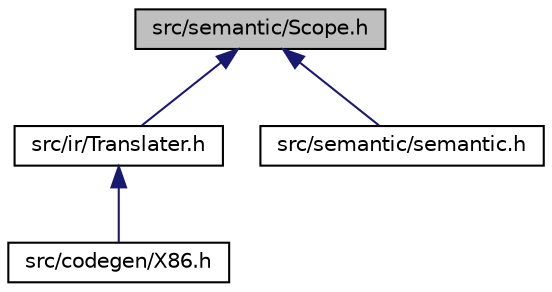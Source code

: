 digraph "src/semantic/Scope.h"
{
 // LATEX_PDF_SIZE
  edge [fontname="Helvetica",fontsize="10",labelfontname="Helvetica",labelfontsize="10"];
  node [fontname="Helvetica",fontsize="10",shape=record];
  Node1 [label="src/semantic/Scope.h",height=0.2,width=0.4,color="black", fillcolor="grey75", style="filled", fontcolor="black",tooltip=" "];
  Node1 -> Node2 [dir="back",color="midnightblue",fontsize="10",style="solid",fontname="Helvetica"];
  Node2 [label="src/ir/Translater.h",height=0.2,width=0.4,color="black", fillcolor="white", style="filled",URL="$Translater_8h.html",tooltip=" "];
  Node2 -> Node3 [dir="back",color="midnightblue",fontsize="10",style="solid",fontname="Helvetica"];
  Node3 [label="src/codegen/X86.h",height=0.2,width=0.4,color="black", fillcolor="white", style="filled",URL="$X86_8h.html",tooltip=" "];
  Node1 -> Node4 [dir="back",color="midnightblue",fontsize="10",style="solid",fontname="Helvetica"];
  Node4 [label="src/semantic/semantic.h",height=0.2,width=0.4,color="black", fillcolor="white", style="filled",URL="$semantic_8h_source.html",tooltip=" "];
}
